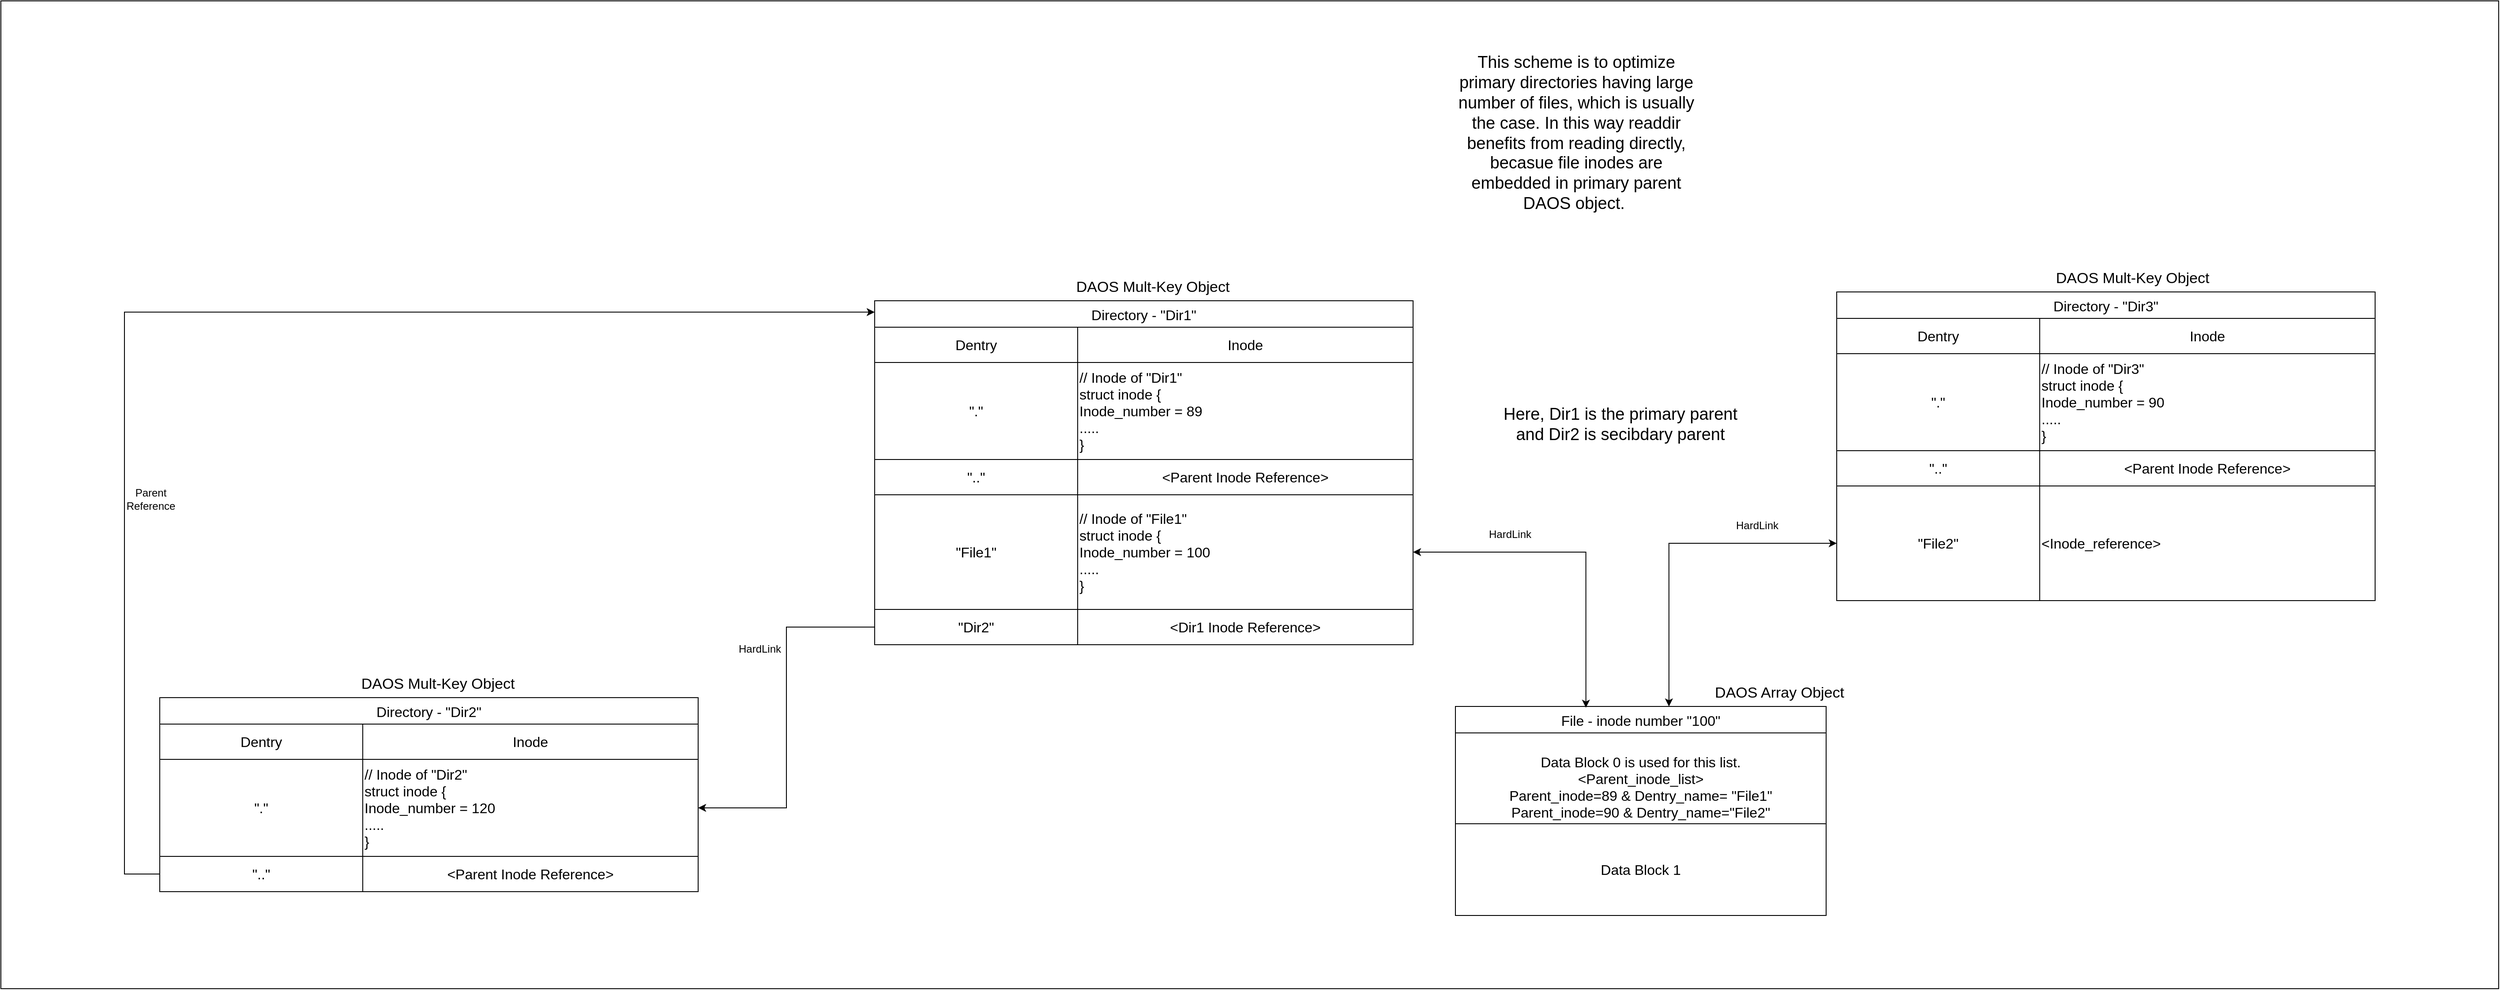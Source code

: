 <mxfile version="24.7.5">
  <diagram name="Page-1" id="BgCCRp1D2u9w_pI-Ji5X">
    <mxGraphModel dx="4504" dy="2297" grid="1" gridSize="10" guides="1" tooltips="1" connect="1" arrows="1" fold="1" page="1" pageScale="1" pageWidth="850" pageHeight="1100" math="0" shadow="0">
      <root>
        <mxCell id="0" />
        <mxCell id="1" parent="0" />
        <mxCell id="FTCC09_lMXSUe1NoiAsB-120" value="" style="rounded=0;whiteSpace=wrap;html=1;fillColor=none;" vertex="1" parent="1">
          <mxGeometry x="-1790" y="-280" width="2830" height="1120" as="geometry" />
        </mxCell>
        <mxCell id="FTCC09_lMXSUe1NoiAsB-41" value="Directory - &quot;Dir1&quot;" style="shape=table;startSize=30;container=1;collapsible=0;childLayout=tableLayout;strokeColor=default;fontSize=16;" vertex="1" parent="1">
          <mxGeometry x="-800" y="60" width="610" height="390" as="geometry" />
        </mxCell>
        <mxCell id="FTCC09_lMXSUe1NoiAsB-42" value="" style="shape=tableRow;horizontal=0;startSize=0;swimlaneHead=0;swimlaneBody=0;strokeColor=inherit;top=0;left=0;bottom=0;right=0;collapsible=0;dropTarget=0;fillColor=none;points=[[0,0.5],[1,0.5]];portConstraint=eastwest;fontSize=16;" vertex="1" parent="FTCC09_lMXSUe1NoiAsB-41">
          <mxGeometry y="30" width="610" height="40" as="geometry" />
        </mxCell>
        <mxCell id="FTCC09_lMXSUe1NoiAsB-43" value="Dentry" style="shape=partialRectangle;html=1;whiteSpace=wrap;connectable=0;strokeColor=inherit;overflow=hidden;fillColor=none;top=0;left=0;bottom=0;right=0;pointerEvents=1;fontSize=16;" vertex="1" parent="FTCC09_lMXSUe1NoiAsB-42">
          <mxGeometry width="230" height="40" as="geometry">
            <mxRectangle width="230" height="40" as="alternateBounds" />
          </mxGeometry>
        </mxCell>
        <mxCell id="FTCC09_lMXSUe1NoiAsB-44" value="Inode" style="shape=partialRectangle;html=1;whiteSpace=wrap;connectable=0;strokeColor=inherit;overflow=hidden;fillColor=none;top=0;left=0;bottom=0;right=0;pointerEvents=1;fontSize=16;" vertex="1" parent="FTCC09_lMXSUe1NoiAsB-42">
          <mxGeometry x="230" width="380" height="40" as="geometry">
            <mxRectangle width="380" height="40" as="alternateBounds" />
          </mxGeometry>
        </mxCell>
        <mxCell id="FTCC09_lMXSUe1NoiAsB-46" value="" style="shape=tableRow;horizontal=0;startSize=0;swimlaneHead=0;swimlaneBody=0;strokeColor=inherit;top=0;left=0;bottom=0;right=0;collapsible=0;dropTarget=0;fillColor=none;points=[[0,0.5],[1,0.5]];portConstraint=eastwest;fontSize=16;" vertex="1" parent="FTCC09_lMXSUe1NoiAsB-41">
          <mxGeometry y="70" width="610" height="110" as="geometry" />
        </mxCell>
        <mxCell id="FTCC09_lMXSUe1NoiAsB-47" value="&quot;.&quot;" style="shape=partialRectangle;html=1;whiteSpace=wrap;connectable=0;strokeColor=inherit;overflow=hidden;fillColor=none;top=0;left=0;bottom=0;right=0;pointerEvents=1;fontSize=16;" vertex="1" parent="FTCC09_lMXSUe1NoiAsB-46">
          <mxGeometry width="230" height="110" as="geometry">
            <mxRectangle width="230" height="110" as="alternateBounds" />
          </mxGeometry>
        </mxCell>
        <mxCell id="FTCC09_lMXSUe1NoiAsB-48" value="// Inode of &quot;Dir1&quot;&lt;br&gt;struct inode {&lt;br&gt;Inode_number = 89&lt;br&gt;&lt;div style=&quot;&quot;&gt;&lt;span style=&quot;background-color: initial;&quot;&gt;.....&lt;/span&gt;&lt;/div&gt;}" style="shape=partialRectangle;html=1;whiteSpace=wrap;connectable=0;strokeColor=inherit;overflow=hidden;fillColor=none;top=0;left=0;bottom=0;right=0;pointerEvents=1;fontSize=16;align=left;" vertex="1" parent="FTCC09_lMXSUe1NoiAsB-46">
          <mxGeometry x="230" width="380" height="110" as="geometry">
            <mxRectangle width="380" height="110" as="alternateBounds" />
          </mxGeometry>
        </mxCell>
        <mxCell id="FTCC09_lMXSUe1NoiAsB-50" value="" style="shape=tableRow;horizontal=0;startSize=0;swimlaneHead=0;swimlaneBody=0;strokeColor=inherit;top=0;left=0;bottom=0;right=0;collapsible=0;dropTarget=0;fillColor=none;points=[[0,0.5],[1,0.5]];portConstraint=eastwest;fontSize=16;" vertex="1" parent="FTCC09_lMXSUe1NoiAsB-41">
          <mxGeometry y="180" width="610" height="40" as="geometry" />
        </mxCell>
        <mxCell id="FTCC09_lMXSUe1NoiAsB-51" value="&quot;..&quot;" style="shape=partialRectangle;html=1;whiteSpace=wrap;connectable=0;strokeColor=inherit;overflow=hidden;fillColor=none;top=0;left=0;bottom=0;right=0;pointerEvents=1;fontSize=16;" vertex="1" parent="FTCC09_lMXSUe1NoiAsB-50">
          <mxGeometry width="230" height="40" as="geometry">
            <mxRectangle width="230" height="40" as="alternateBounds" />
          </mxGeometry>
        </mxCell>
        <mxCell id="FTCC09_lMXSUe1NoiAsB-52" value="&amp;lt;Parent Inode Reference&amp;gt;" style="shape=partialRectangle;html=1;whiteSpace=wrap;connectable=0;strokeColor=inherit;overflow=hidden;fillColor=none;top=0;left=0;bottom=0;right=0;pointerEvents=1;fontSize=16;" vertex="1" parent="FTCC09_lMXSUe1NoiAsB-50">
          <mxGeometry x="230" width="380" height="40" as="geometry">
            <mxRectangle width="380" height="40" as="alternateBounds" />
          </mxGeometry>
        </mxCell>
        <mxCell id="FTCC09_lMXSUe1NoiAsB-54" style="shape=tableRow;horizontal=0;startSize=0;swimlaneHead=0;swimlaneBody=0;strokeColor=inherit;top=0;left=0;bottom=0;right=0;collapsible=0;dropTarget=0;fillColor=none;points=[[0,0.5],[1,0.5]];portConstraint=eastwest;fontSize=16;" vertex="1" parent="FTCC09_lMXSUe1NoiAsB-41">
          <mxGeometry y="220" width="610" height="130" as="geometry" />
        </mxCell>
        <mxCell id="FTCC09_lMXSUe1NoiAsB-55" value="&quot;File1&quot;" style="shape=partialRectangle;html=1;whiteSpace=wrap;connectable=0;strokeColor=inherit;overflow=hidden;fillColor=none;top=0;left=0;bottom=0;right=0;pointerEvents=1;fontSize=16;" vertex="1" parent="FTCC09_lMXSUe1NoiAsB-54">
          <mxGeometry width="230" height="130" as="geometry">
            <mxRectangle width="230" height="130" as="alternateBounds" />
          </mxGeometry>
        </mxCell>
        <mxCell id="FTCC09_lMXSUe1NoiAsB-56" value="&lt;span style=&quot;&quot;&gt;// Inode of &quot;File1&quot;&lt;br&gt;struct inode {&lt;/span&gt;&lt;br style=&quot;&quot;&gt;&lt;span style=&quot;&quot;&gt;Inode_number = 100&lt;/span&gt;&lt;br style=&quot;&quot;&gt;&lt;div style=&quot;&quot;&gt;&lt;span style=&quot;background-color: initial;&quot;&gt;.....&lt;/span&gt;&lt;/div&gt;&lt;span style=&quot;&quot;&gt;}&lt;/span&gt;" style="shape=partialRectangle;html=1;whiteSpace=wrap;connectable=0;strokeColor=inherit;overflow=hidden;fillColor=none;top=0;left=0;bottom=0;right=0;pointerEvents=1;fontSize=16;align=left;" vertex="1" parent="FTCC09_lMXSUe1NoiAsB-54">
          <mxGeometry x="230" width="380" height="130" as="geometry">
            <mxRectangle width="380" height="130" as="alternateBounds" />
          </mxGeometry>
        </mxCell>
        <mxCell id="FTCC09_lMXSUe1NoiAsB-58" style="shape=tableRow;horizontal=0;startSize=0;swimlaneHead=0;swimlaneBody=0;strokeColor=inherit;top=0;left=0;bottom=0;right=0;collapsible=0;dropTarget=0;fillColor=none;points=[[0,0.5],[1,0.5]];portConstraint=eastwest;fontSize=16;" vertex="1" parent="FTCC09_lMXSUe1NoiAsB-41">
          <mxGeometry y="350" width="610" height="40" as="geometry" />
        </mxCell>
        <mxCell id="FTCC09_lMXSUe1NoiAsB-59" value="&quot;Dir2&quot;" style="shape=partialRectangle;html=1;whiteSpace=wrap;connectable=0;strokeColor=inherit;overflow=hidden;fillColor=none;top=0;left=0;bottom=0;right=0;pointerEvents=1;fontSize=16;" vertex="1" parent="FTCC09_lMXSUe1NoiAsB-58">
          <mxGeometry width="230" height="40" as="geometry">
            <mxRectangle width="230" height="40" as="alternateBounds" />
          </mxGeometry>
        </mxCell>
        <mxCell id="FTCC09_lMXSUe1NoiAsB-60" value="&amp;lt;Dir1 Inode Reference&amp;gt;" style="shape=partialRectangle;html=1;whiteSpace=wrap;connectable=0;strokeColor=inherit;overflow=hidden;fillColor=none;top=0;left=0;bottom=0;right=0;pointerEvents=1;fontSize=16;" vertex="1" parent="FTCC09_lMXSUe1NoiAsB-58">
          <mxGeometry x="230" width="380" height="40" as="geometry">
            <mxRectangle width="380" height="40" as="alternateBounds" />
          </mxGeometry>
        </mxCell>
        <mxCell id="FTCC09_lMXSUe1NoiAsB-63" value="File - inode number &quot;100&quot;" style="shape=table;startSize=30;container=1;collapsible=0;childLayout=tableLayout;strokeColor=default;fontSize=16;" vertex="1" parent="1">
          <mxGeometry x="-142" y="520" width="420" height="237" as="geometry" />
        </mxCell>
        <mxCell id="FTCC09_lMXSUe1NoiAsB-64" value="" style="shape=tableRow;horizontal=0;startSize=0;swimlaneHead=0;swimlaneBody=0;strokeColor=inherit;top=0;left=0;bottom=0;right=0;collapsible=0;dropTarget=0;fillColor=none;points=[[0,0.5],[1,0.5]];portConstraint=eastwest;fontSize=16;" vertex="1" parent="FTCC09_lMXSUe1NoiAsB-63">
          <mxGeometry y="30" width="420" height="103" as="geometry" />
        </mxCell>
        <mxCell id="FTCC09_lMXSUe1NoiAsB-65" value="&lt;br&gt;Data Block 0 is used for this list.&lt;br&gt;&amp;lt;Parent_inode_list&amp;gt;&lt;br&gt;Parent_inode=89 &amp;amp; Dentry_name= &quot;File1&quot;&lt;br&gt;Parent_inode=90 &amp;amp; Dentry_name=&quot;File2&quot;" style="shape=partialRectangle;html=1;whiteSpace=wrap;connectable=0;strokeColor=inherit;overflow=hidden;fillColor=none;top=0;left=0;bottom=0;right=0;pointerEvents=1;fontSize=16;" vertex="1" parent="FTCC09_lMXSUe1NoiAsB-64">
          <mxGeometry width="420" height="103" as="geometry">
            <mxRectangle width="420" height="103" as="alternateBounds" />
          </mxGeometry>
        </mxCell>
        <mxCell id="FTCC09_lMXSUe1NoiAsB-68" value="" style="shape=tableRow;horizontal=0;startSize=0;swimlaneHead=0;swimlaneBody=0;strokeColor=inherit;top=0;left=0;bottom=0;right=0;collapsible=0;dropTarget=0;fillColor=none;points=[[0,0.5],[1,0.5]];portConstraint=eastwest;fontSize=16;" vertex="1" parent="FTCC09_lMXSUe1NoiAsB-63">
          <mxGeometry y="133" width="420" height="104" as="geometry" />
        </mxCell>
        <mxCell id="FTCC09_lMXSUe1NoiAsB-69" value="Data Block 1" style="shape=partialRectangle;html=1;whiteSpace=wrap;connectable=0;strokeColor=inherit;overflow=hidden;fillColor=none;top=0;left=0;bottom=0;right=0;pointerEvents=1;fontSize=16;" vertex="1" parent="FTCC09_lMXSUe1NoiAsB-68">
          <mxGeometry width="420" height="104" as="geometry">
            <mxRectangle width="420" height="104" as="alternateBounds" />
          </mxGeometry>
        </mxCell>
        <mxCell id="FTCC09_lMXSUe1NoiAsB-76" value="Directory - &quot;Dir3&quot;" style="shape=table;startSize=30;container=1;collapsible=0;childLayout=tableLayout;strokeColor=default;fontSize=16;" vertex="1" parent="1">
          <mxGeometry x="290" y="50" width="610" height="350" as="geometry" />
        </mxCell>
        <mxCell id="FTCC09_lMXSUe1NoiAsB-77" value="" style="shape=tableRow;horizontal=0;startSize=0;swimlaneHead=0;swimlaneBody=0;strokeColor=inherit;top=0;left=0;bottom=0;right=0;collapsible=0;dropTarget=0;fillColor=none;points=[[0,0.5],[1,0.5]];portConstraint=eastwest;fontSize=16;" vertex="1" parent="FTCC09_lMXSUe1NoiAsB-76">
          <mxGeometry y="30" width="610" height="40" as="geometry" />
        </mxCell>
        <mxCell id="FTCC09_lMXSUe1NoiAsB-78" value="Dentry" style="shape=partialRectangle;html=1;whiteSpace=wrap;connectable=0;strokeColor=inherit;overflow=hidden;fillColor=none;top=0;left=0;bottom=0;right=0;pointerEvents=1;fontSize=16;" vertex="1" parent="FTCC09_lMXSUe1NoiAsB-77">
          <mxGeometry width="230" height="40" as="geometry">
            <mxRectangle width="230" height="40" as="alternateBounds" />
          </mxGeometry>
        </mxCell>
        <mxCell id="FTCC09_lMXSUe1NoiAsB-79" value="Inode" style="shape=partialRectangle;html=1;whiteSpace=wrap;connectable=0;strokeColor=inherit;overflow=hidden;fillColor=none;top=0;left=0;bottom=0;right=0;pointerEvents=1;fontSize=16;" vertex="1" parent="FTCC09_lMXSUe1NoiAsB-77">
          <mxGeometry x="230" width="380" height="40" as="geometry">
            <mxRectangle width="380" height="40" as="alternateBounds" />
          </mxGeometry>
        </mxCell>
        <mxCell id="FTCC09_lMXSUe1NoiAsB-80" value="" style="shape=tableRow;horizontal=0;startSize=0;swimlaneHead=0;swimlaneBody=0;strokeColor=inherit;top=0;left=0;bottom=0;right=0;collapsible=0;dropTarget=0;fillColor=none;points=[[0,0.5],[1,0.5]];portConstraint=eastwest;fontSize=16;" vertex="1" parent="FTCC09_lMXSUe1NoiAsB-76">
          <mxGeometry y="70" width="610" height="110" as="geometry" />
        </mxCell>
        <mxCell id="FTCC09_lMXSUe1NoiAsB-81" value="&quot;.&quot;" style="shape=partialRectangle;html=1;whiteSpace=wrap;connectable=0;strokeColor=inherit;overflow=hidden;fillColor=none;top=0;left=0;bottom=0;right=0;pointerEvents=1;fontSize=16;" vertex="1" parent="FTCC09_lMXSUe1NoiAsB-80">
          <mxGeometry width="230" height="110" as="geometry">
            <mxRectangle width="230" height="110" as="alternateBounds" />
          </mxGeometry>
        </mxCell>
        <mxCell id="FTCC09_lMXSUe1NoiAsB-82" value="// Inode of &quot;Dir3&quot;&lt;br&gt;struct inode {&lt;br&gt;Inode_number = 90&lt;br&gt;&lt;div style=&quot;&quot;&gt;&lt;span style=&quot;background-color: initial;&quot;&gt;.....&lt;/span&gt;&lt;/div&gt;}" style="shape=partialRectangle;html=1;whiteSpace=wrap;connectable=0;strokeColor=inherit;overflow=hidden;fillColor=none;top=0;left=0;bottom=0;right=0;pointerEvents=1;fontSize=16;align=left;" vertex="1" parent="FTCC09_lMXSUe1NoiAsB-80">
          <mxGeometry x="230" width="380" height="110" as="geometry">
            <mxRectangle width="380" height="110" as="alternateBounds" />
          </mxGeometry>
        </mxCell>
        <mxCell id="FTCC09_lMXSUe1NoiAsB-83" value="" style="shape=tableRow;horizontal=0;startSize=0;swimlaneHead=0;swimlaneBody=0;strokeColor=inherit;top=0;left=0;bottom=0;right=0;collapsible=0;dropTarget=0;fillColor=none;points=[[0,0.5],[1,0.5]];portConstraint=eastwest;fontSize=16;" vertex="1" parent="FTCC09_lMXSUe1NoiAsB-76">
          <mxGeometry y="180" width="610" height="40" as="geometry" />
        </mxCell>
        <mxCell id="FTCC09_lMXSUe1NoiAsB-84" value="&quot;..&quot;" style="shape=partialRectangle;html=1;whiteSpace=wrap;connectable=0;strokeColor=inherit;overflow=hidden;fillColor=none;top=0;left=0;bottom=0;right=0;pointerEvents=1;fontSize=16;" vertex="1" parent="FTCC09_lMXSUe1NoiAsB-83">
          <mxGeometry width="230" height="40" as="geometry">
            <mxRectangle width="230" height="40" as="alternateBounds" />
          </mxGeometry>
        </mxCell>
        <mxCell id="FTCC09_lMXSUe1NoiAsB-85" value="&amp;lt;Parent Inode Reference&amp;gt;" style="shape=partialRectangle;html=1;whiteSpace=wrap;connectable=0;strokeColor=inherit;overflow=hidden;fillColor=none;top=0;left=0;bottom=0;right=0;pointerEvents=1;fontSize=16;" vertex="1" parent="FTCC09_lMXSUe1NoiAsB-83">
          <mxGeometry x="230" width="380" height="40" as="geometry">
            <mxRectangle width="380" height="40" as="alternateBounds" />
          </mxGeometry>
        </mxCell>
        <mxCell id="FTCC09_lMXSUe1NoiAsB-86" style="shape=tableRow;horizontal=0;startSize=0;swimlaneHead=0;swimlaneBody=0;strokeColor=inherit;top=0;left=0;bottom=0;right=0;collapsible=0;dropTarget=0;fillColor=none;points=[[0,0.5],[1,0.5]];portConstraint=eastwest;fontSize=16;" vertex="1" parent="FTCC09_lMXSUe1NoiAsB-76">
          <mxGeometry y="220" width="610" height="130" as="geometry" />
        </mxCell>
        <mxCell id="FTCC09_lMXSUe1NoiAsB-87" value="&quot;File2&quot;" style="shape=partialRectangle;html=1;whiteSpace=wrap;connectable=0;strokeColor=inherit;overflow=hidden;fillColor=none;top=0;left=0;bottom=0;right=0;pointerEvents=1;fontSize=16;" vertex="1" parent="FTCC09_lMXSUe1NoiAsB-86">
          <mxGeometry width="230" height="130" as="geometry">
            <mxRectangle width="230" height="130" as="alternateBounds" />
          </mxGeometry>
        </mxCell>
        <mxCell id="FTCC09_lMXSUe1NoiAsB-88" value="&amp;lt;Inode_reference&amp;gt;" style="shape=partialRectangle;html=1;whiteSpace=wrap;connectable=0;strokeColor=inherit;overflow=hidden;fillColor=none;top=0;left=0;bottom=0;right=0;pointerEvents=1;fontSize=16;align=left;" vertex="1" parent="FTCC09_lMXSUe1NoiAsB-86">
          <mxGeometry x="230" width="380" height="130" as="geometry">
            <mxRectangle width="380" height="130" as="alternateBounds" />
          </mxGeometry>
        </mxCell>
        <mxCell id="FTCC09_lMXSUe1NoiAsB-92" style="edgeStyle=orthogonalEdgeStyle;rounded=0;orthogonalLoop=1;jettySize=auto;html=1;entryX=0.576;entryY=0;entryDx=0;entryDy=0;entryPerimeter=0;startArrow=classic;startFill=1;" edge="1" parent="1" source="FTCC09_lMXSUe1NoiAsB-86" target="FTCC09_lMXSUe1NoiAsB-63">
          <mxGeometry relative="1" as="geometry" />
        </mxCell>
        <mxCell id="FTCC09_lMXSUe1NoiAsB-93" style="edgeStyle=orthogonalEdgeStyle;rounded=0;orthogonalLoop=1;jettySize=auto;html=1;entryX=0.352;entryY=0.006;entryDx=0;entryDy=0;entryPerimeter=0;startArrow=classic;startFill=1;" edge="1" parent="1" source="FTCC09_lMXSUe1NoiAsB-54" target="FTCC09_lMXSUe1NoiAsB-63">
          <mxGeometry relative="1" as="geometry" />
        </mxCell>
        <mxCell id="FTCC09_lMXSUe1NoiAsB-94" value="HardLink" style="text;html=1;align=center;verticalAlign=middle;whiteSpace=wrap;rounded=0;" vertex="1" parent="1">
          <mxGeometry x="-110" y="310" width="60" height="30" as="geometry" />
        </mxCell>
        <mxCell id="FTCC09_lMXSUe1NoiAsB-95" value="HardLink" style="text;html=1;align=center;verticalAlign=middle;whiteSpace=wrap;rounded=0;" vertex="1" parent="1">
          <mxGeometry x="170" y="300" width="60" height="30" as="geometry" />
        </mxCell>
        <mxCell id="FTCC09_lMXSUe1NoiAsB-96" value="Directory - &quot;Dir2&quot;" style="shape=table;startSize=30;container=1;collapsible=0;childLayout=tableLayout;strokeColor=default;fontSize=16;" vertex="1" parent="1">
          <mxGeometry x="-1610" y="510" width="610" height="220" as="geometry" />
        </mxCell>
        <mxCell id="FTCC09_lMXSUe1NoiAsB-97" value="" style="shape=tableRow;horizontal=0;startSize=0;swimlaneHead=0;swimlaneBody=0;strokeColor=inherit;top=0;left=0;bottom=0;right=0;collapsible=0;dropTarget=0;fillColor=none;points=[[0,0.5],[1,0.5]];portConstraint=eastwest;fontSize=16;" vertex="1" parent="FTCC09_lMXSUe1NoiAsB-96">
          <mxGeometry y="30" width="610" height="40" as="geometry" />
        </mxCell>
        <mxCell id="FTCC09_lMXSUe1NoiAsB-98" value="Dentry" style="shape=partialRectangle;html=1;whiteSpace=wrap;connectable=0;strokeColor=inherit;overflow=hidden;fillColor=none;top=0;left=0;bottom=0;right=0;pointerEvents=1;fontSize=16;" vertex="1" parent="FTCC09_lMXSUe1NoiAsB-97">
          <mxGeometry width="230" height="40" as="geometry">
            <mxRectangle width="230" height="40" as="alternateBounds" />
          </mxGeometry>
        </mxCell>
        <mxCell id="FTCC09_lMXSUe1NoiAsB-99" value="Inode" style="shape=partialRectangle;html=1;whiteSpace=wrap;connectable=0;strokeColor=inherit;overflow=hidden;fillColor=none;top=0;left=0;bottom=0;right=0;pointerEvents=1;fontSize=16;" vertex="1" parent="FTCC09_lMXSUe1NoiAsB-97">
          <mxGeometry x="230" width="380" height="40" as="geometry">
            <mxRectangle width="380" height="40" as="alternateBounds" />
          </mxGeometry>
        </mxCell>
        <mxCell id="FTCC09_lMXSUe1NoiAsB-100" value="" style="shape=tableRow;horizontal=0;startSize=0;swimlaneHead=0;swimlaneBody=0;strokeColor=inherit;top=0;left=0;bottom=0;right=0;collapsible=0;dropTarget=0;fillColor=none;points=[[0,0.5],[1,0.5]];portConstraint=eastwest;fontSize=16;" vertex="1" parent="FTCC09_lMXSUe1NoiAsB-96">
          <mxGeometry y="70" width="610" height="110" as="geometry" />
        </mxCell>
        <mxCell id="FTCC09_lMXSUe1NoiAsB-101" value="&quot;.&quot;" style="shape=partialRectangle;html=1;whiteSpace=wrap;connectable=0;strokeColor=inherit;overflow=hidden;fillColor=none;top=0;left=0;bottom=0;right=0;pointerEvents=1;fontSize=16;" vertex="1" parent="FTCC09_lMXSUe1NoiAsB-100">
          <mxGeometry width="230" height="110" as="geometry">
            <mxRectangle width="230" height="110" as="alternateBounds" />
          </mxGeometry>
        </mxCell>
        <mxCell id="FTCC09_lMXSUe1NoiAsB-102" value="// Inode of &quot;Dir2&quot;&lt;br&gt;struct inode {&lt;br&gt;Inode_number = 120&lt;br&gt;&lt;div style=&quot;&quot;&gt;&lt;span style=&quot;background-color: initial;&quot;&gt;.....&lt;/span&gt;&lt;/div&gt;}" style="shape=partialRectangle;html=1;whiteSpace=wrap;connectable=0;strokeColor=inherit;overflow=hidden;fillColor=none;top=0;left=0;bottom=0;right=0;pointerEvents=1;fontSize=16;align=left;" vertex="1" parent="FTCC09_lMXSUe1NoiAsB-100">
          <mxGeometry x="230" width="380" height="110" as="geometry">
            <mxRectangle width="380" height="110" as="alternateBounds" />
          </mxGeometry>
        </mxCell>
        <mxCell id="FTCC09_lMXSUe1NoiAsB-103" value="" style="shape=tableRow;horizontal=0;startSize=0;swimlaneHead=0;swimlaneBody=0;strokeColor=inherit;top=0;left=0;bottom=0;right=0;collapsible=0;dropTarget=0;fillColor=none;points=[[0,0.5],[1,0.5]];portConstraint=eastwest;fontSize=16;" vertex="1" parent="FTCC09_lMXSUe1NoiAsB-96">
          <mxGeometry y="180" width="610" height="40" as="geometry" />
        </mxCell>
        <mxCell id="FTCC09_lMXSUe1NoiAsB-104" value="&quot;..&quot;" style="shape=partialRectangle;html=1;whiteSpace=wrap;connectable=0;strokeColor=inherit;overflow=hidden;fillColor=none;top=0;left=0;bottom=0;right=0;pointerEvents=1;fontSize=16;" vertex="1" parent="FTCC09_lMXSUe1NoiAsB-103">
          <mxGeometry width="230" height="40" as="geometry">
            <mxRectangle width="230" height="40" as="alternateBounds" />
          </mxGeometry>
        </mxCell>
        <mxCell id="FTCC09_lMXSUe1NoiAsB-105" value="&amp;lt;Parent Inode Reference&amp;gt;" style="shape=partialRectangle;html=1;whiteSpace=wrap;connectable=0;strokeColor=inherit;overflow=hidden;fillColor=none;top=0;left=0;bottom=0;right=0;pointerEvents=1;fontSize=16;" vertex="1" parent="FTCC09_lMXSUe1NoiAsB-103">
          <mxGeometry x="230" width="380" height="40" as="geometry">
            <mxRectangle width="380" height="40" as="alternateBounds" />
          </mxGeometry>
        </mxCell>
        <mxCell id="FTCC09_lMXSUe1NoiAsB-109" style="edgeStyle=orthogonalEdgeStyle;rounded=0;orthogonalLoop=1;jettySize=auto;html=1;entryX=1;entryY=0.5;entryDx=0;entryDy=0;" edge="1" parent="1" source="FTCC09_lMXSUe1NoiAsB-58" target="FTCC09_lMXSUe1NoiAsB-100">
          <mxGeometry relative="1" as="geometry">
            <mxPoint x="-950" y="650" as="targetPoint" />
          </mxGeometry>
        </mxCell>
        <mxCell id="FTCC09_lMXSUe1NoiAsB-111" style="edgeStyle=orthogonalEdgeStyle;rounded=0;orthogonalLoop=1;jettySize=auto;html=1;entryX=0;entryY=0.033;entryDx=0;entryDy=0;entryPerimeter=0;" edge="1" parent="1" source="FTCC09_lMXSUe1NoiAsB-103" target="FTCC09_lMXSUe1NoiAsB-41">
          <mxGeometry relative="1" as="geometry">
            <Array as="points">
              <mxPoint x="-1650" y="710" />
              <mxPoint x="-1650" y="73" />
            </Array>
          </mxGeometry>
        </mxCell>
        <mxCell id="FTCC09_lMXSUe1NoiAsB-112" value="HardLink" style="text;html=1;align=center;verticalAlign=middle;whiteSpace=wrap;rounded=0;" vertex="1" parent="1">
          <mxGeometry x="-960" y="440" width="60" height="30" as="geometry" />
        </mxCell>
        <mxCell id="FTCC09_lMXSUe1NoiAsB-113" value="Parent Reference" style="text;html=1;align=center;verticalAlign=middle;whiteSpace=wrap;rounded=0;" vertex="1" parent="1">
          <mxGeometry x="-1650" y="270" width="60" height="30" as="geometry" />
        </mxCell>
        <mxCell id="FTCC09_lMXSUe1NoiAsB-114" value="&lt;font style=&quot;font-size: 17px;&quot;&gt;DAOS Mult-Key Object&amp;nbsp;&amp;nbsp;&lt;/font&gt;" style="text;html=1;align=center;verticalAlign=middle;whiteSpace=wrap;rounded=0;" vertex="1" parent="1">
          <mxGeometry x="-1420" y="480" width="260" height="30" as="geometry" />
        </mxCell>
        <mxCell id="FTCC09_lMXSUe1NoiAsB-115" value="&lt;font style=&quot;font-size: 17px;&quot;&gt;DAOS Mult-Key Object&amp;nbsp;&amp;nbsp;&lt;/font&gt;" style="text;html=1;align=center;verticalAlign=middle;whiteSpace=wrap;rounded=0;" vertex="1" parent="1">
          <mxGeometry x="-610" y="30" width="260" height="30" as="geometry" />
        </mxCell>
        <mxCell id="FTCC09_lMXSUe1NoiAsB-116" value="&lt;font style=&quot;font-size: 17px;&quot;&gt;DAOS Mult-Key Object&amp;nbsp;&amp;nbsp;&lt;/font&gt;" style="text;html=1;align=center;verticalAlign=middle;whiteSpace=wrap;rounded=0;" vertex="1" parent="1">
          <mxGeometry x="500" y="20" width="260" height="30" as="geometry" />
        </mxCell>
        <mxCell id="FTCC09_lMXSUe1NoiAsB-117" value="&lt;font style=&quot;font-size: 17px;&quot;&gt;DAOS Array Object&amp;nbsp;&amp;nbsp;&lt;/font&gt;" style="text;html=1;align=center;verticalAlign=middle;whiteSpace=wrap;rounded=0;" vertex="1" parent="1">
          <mxGeometry x="100" y="490" width="260" height="30" as="geometry" />
        </mxCell>
        <mxCell id="FTCC09_lMXSUe1NoiAsB-118" value="&lt;font style=&quot;font-size: 19px;&quot;&gt;Here, Dir1 is the primary parent and Dir2 is secibdary parent&lt;/font&gt;" style="text;html=1;align=center;verticalAlign=middle;whiteSpace=wrap;rounded=0;" vertex="1" parent="1">
          <mxGeometry x="-100" y="160" width="290" height="80" as="geometry" />
        </mxCell>
        <mxCell id="FTCC09_lMXSUe1NoiAsB-119" value="&lt;font style=&quot;font-size: 19px;&quot;&gt;This scheme is to optimize primary directories having large number of files, which is usually the case. In this way readdir benefits from reading directly, becasue file inodes are embedded in primary parent DAOS object.&amp;nbsp;&lt;/font&gt;" style="text;html=1;align=center;verticalAlign=middle;whiteSpace=wrap;rounded=0;" vertex="1" parent="1">
          <mxGeometry x="-150" y="-170" width="290" height="80" as="geometry" />
        </mxCell>
      </root>
    </mxGraphModel>
  </diagram>
</mxfile>
